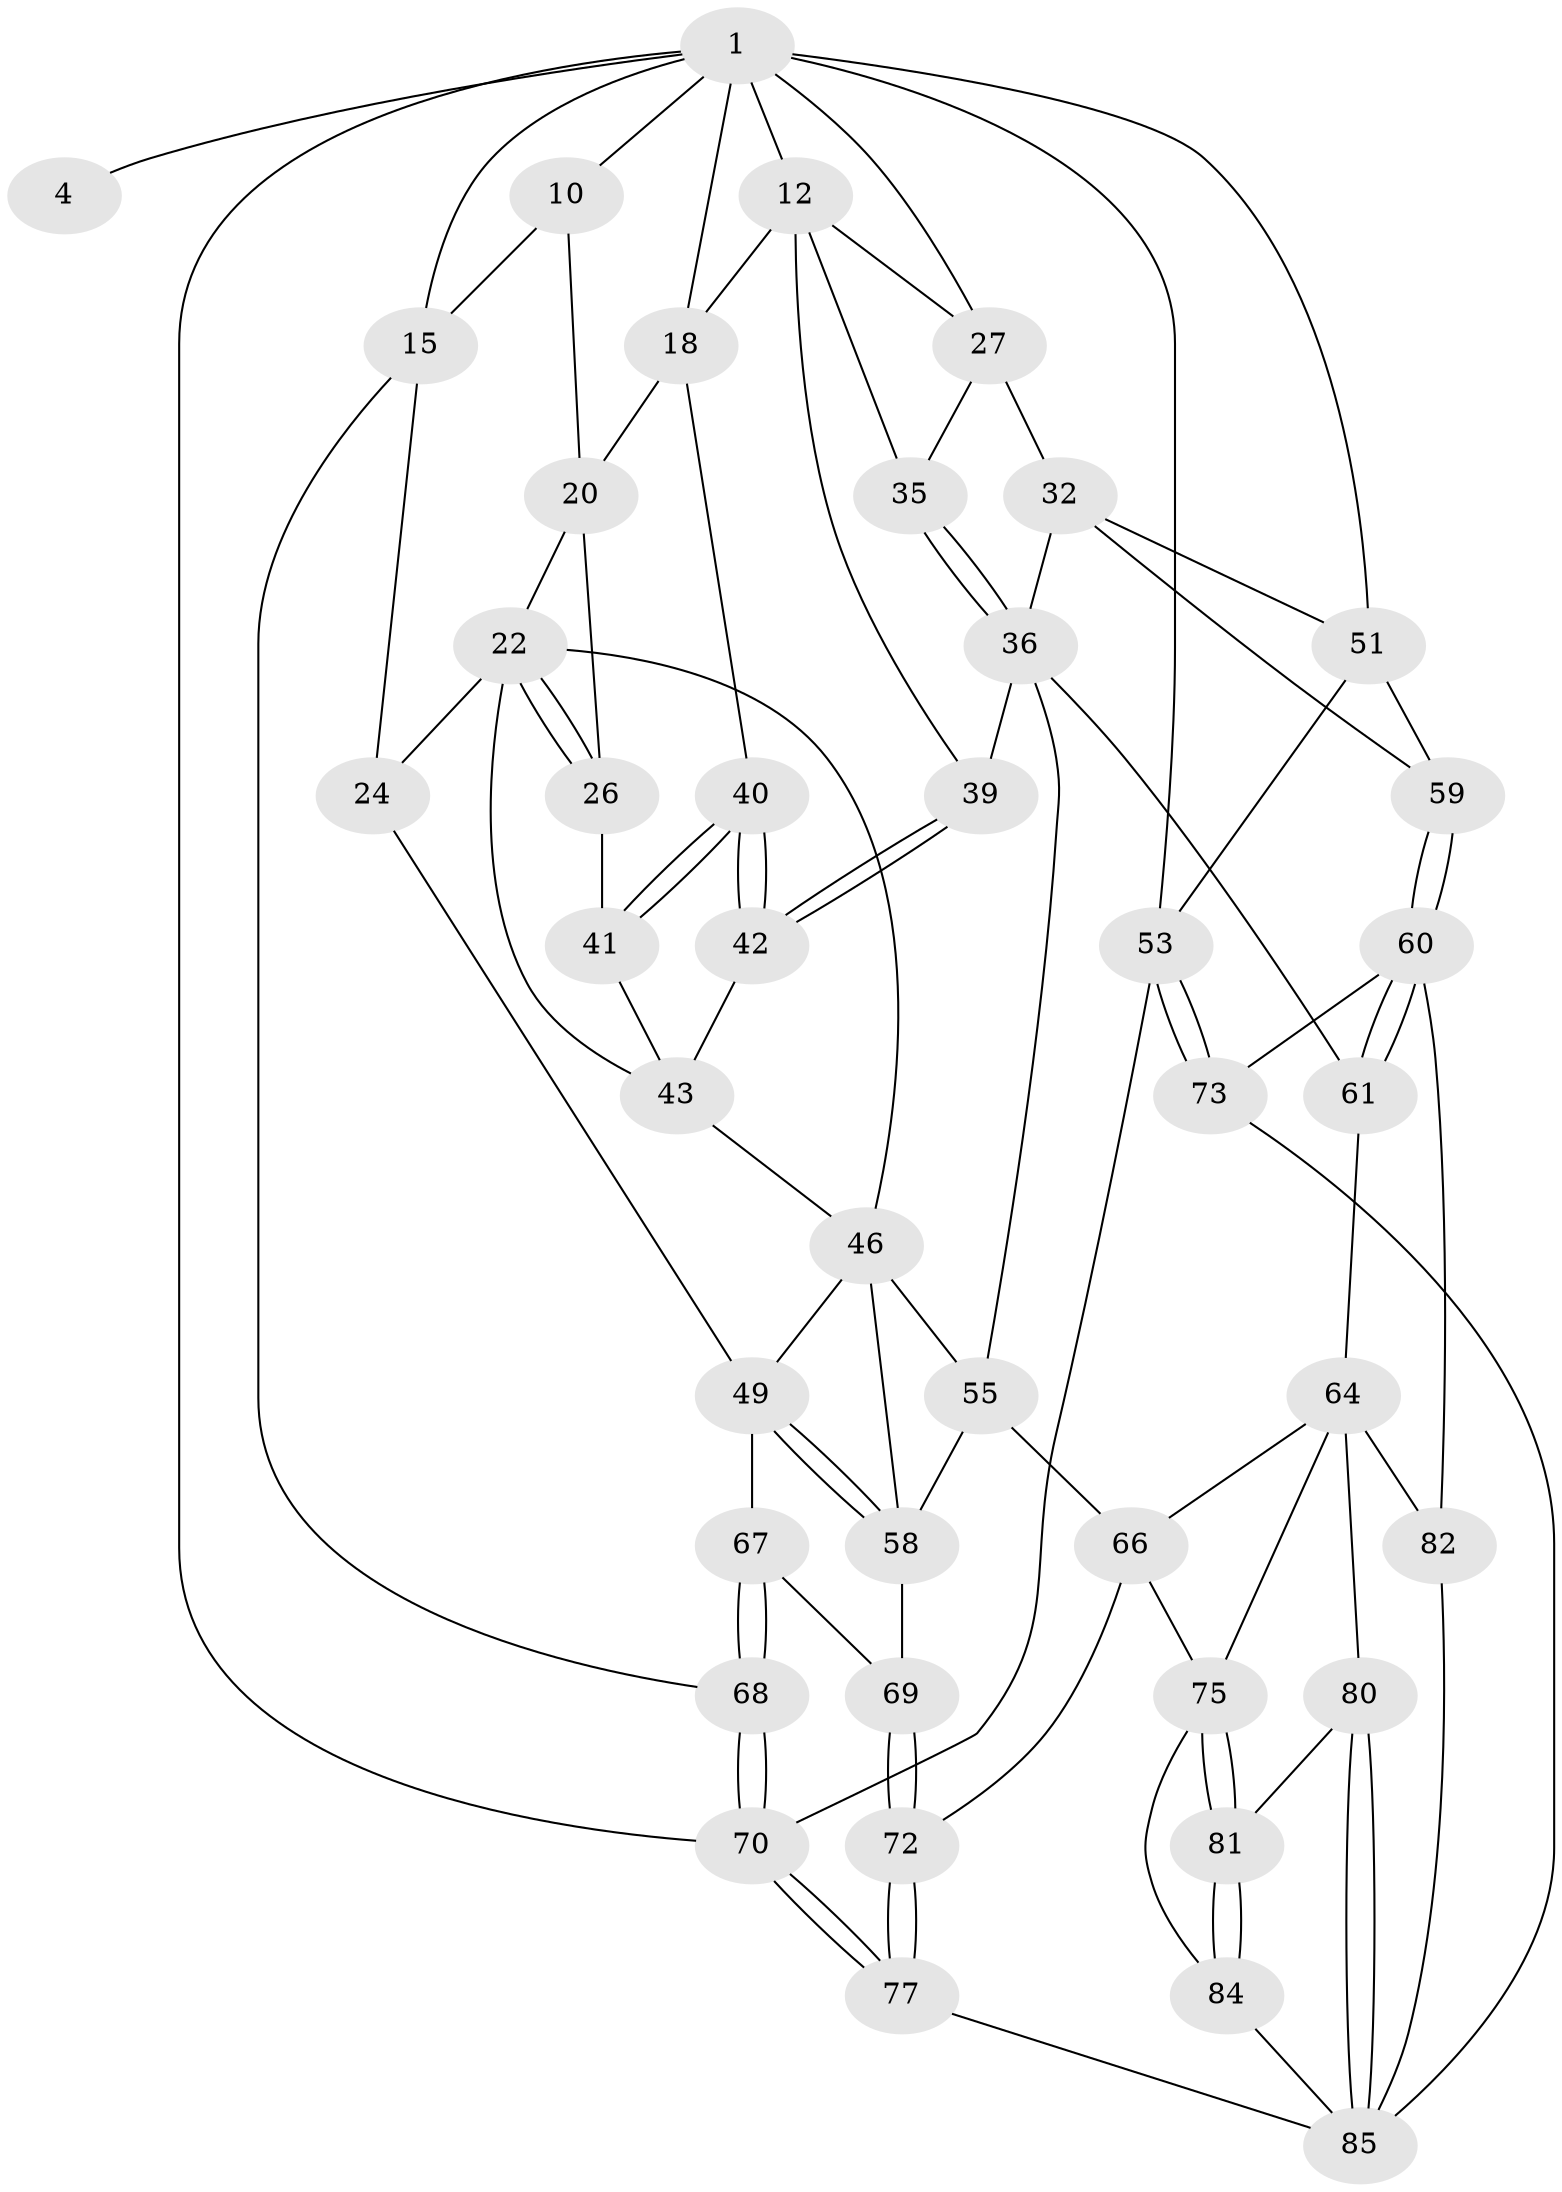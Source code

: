 // original degree distribution, {3: 0.022988505747126436, 5: 0.4827586206896552, 4: 0.26436781609195403, 6: 0.22988505747126436}
// Generated by graph-tools (version 1.1) at 2025/28/03/15/25 16:28:04]
// undirected, 43 vertices, 97 edges
graph export_dot {
graph [start="1"]
  node [color=gray90,style=filled];
  1 [pos="+0.560973067595688+0",super="+31+2+5"];
  4 [pos="+0.22814003872568814+0"];
  10 [pos="+0.1722626334809017+0.2709474801994861",super="+11"];
  12 [pos="+0.30218889380341046+0.32453838679949976",super="+14"];
  15 [pos="+0+0.40384865267682307",super="+25"];
  18 [pos="+0.25995265959030683+0.4302016486178295",super="+19"];
  20 [pos="+0.17545979649136756+0.3480125897421814",super="+21"];
  22 [pos="+0.031730919402106164+0.47466441599992776",super="+23"];
  24 [pos="+0+0.4786268742834555"];
  26 [pos="+0.12899610959158306+0.4575831419787755"];
  27 [pos="+0.6639827448464636+0.23042251293290753",super="+28+30"];
  32 [pos="+0.789467564449922+0.5606265269085751",super="+33+52"];
  35 [pos="+0.46760613813721147+0.4560286364855437"];
  36 [pos="+0.5262619446117036+0.6004721936275229",super="+37"];
  39 [pos="+0.3336181994802055+0.5648614826633662"];
  40 [pos="+0.21154768255798714+0.4774781459578017"];
  41 [pos="+0.17026085164193322+0.4716750710442195"];
  42 [pos="+0.23354000583786205+0.5500249928617266"];
  43 [pos="+0.13924932601427822+0.5164945090822066",super="+45"];
  46 [pos="+0.19474650241401387+0.5870091889973115",super="+47"];
  49 [pos="+0.13098206151128736+0.6491672297017715",super="+50"];
  51 [pos="+1+0.3567879022967826",super="+54"];
  53 [pos="+1+1"];
  55 [pos="+0.3580422797041323+0.6246184296477953",super="+56+62"];
  58 [pos="+0.22881825366363434+0.7198399611176116",super="+63"];
  59 [pos="+0.8231649353372622+0.6582163586117127"];
  60 [pos="+0.6734326106381281+0.8303100784382551",super="+74"];
  61 [pos="+0.5332523152917137+0.7610599328404681"];
  64 [pos="+0.4586048980434537+0.8171570634769243",super="+65+78"];
  66 [pos="+0.34791385949934606+0.8205148460490729",super="+71"];
  67 [pos="+0.02335352282175501+0.7958663995097386"];
  68 [pos="+0+0.8751692458290802"];
  69 [pos="+0.15299350724648098+0.8438993274871944"];
  70 [pos="+0+1"];
  72 [pos="+0.1944449860736971+0.9423553560062135"];
  73 [pos="+0.958348887961876+1"];
  75 [pos="+0.3399607305718894+0.9465224256025693",super="+76"];
  77 [pos="+0.09801269795033361+1"];
  80 [pos="+0.383005594642585+0.9759497799119319"];
  81 [pos="+0.34573410239767977+0.9590280274383362"];
  82 [pos="+0.46230206441249444+0.9702863467414751",super="+83"];
  84 [pos="+0.323872238375698+1"];
  85 [pos="+0.44691549965140037+1",super="+86"];
  1 -- 51;
  1 -- 53;
  1 -- 4 [weight=2];
  1 -- 70;
  1 -- 10 [weight=2];
  1 -- 15;
  1 -- 18;
  1 -- 27 [weight=2];
  1 -- 12 [weight=3];
  10 -- 15;
  10 -- 20;
  12 -- 18;
  12 -- 35;
  12 -- 39;
  12 -- 27;
  15 -- 24;
  15 -- 68;
  18 -- 40;
  18 -- 20;
  20 -- 26;
  20 -- 22;
  22 -- 26;
  22 -- 26;
  22 -- 24;
  22 -- 43;
  22 -- 46;
  24 -- 49;
  26 -- 41;
  27 -- 32 [weight=2];
  27 -- 35;
  32 -- 36;
  32 -- 59;
  32 -- 51;
  35 -- 36;
  35 -- 36;
  36 -- 39;
  36 -- 61;
  36 -- 55;
  39 -- 42;
  39 -- 42;
  40 -- 41;
  40 -- 41;
  40 -- 42;
  40 -- 42;
  41 -- 43;
  42 -- 43;
  43 -- 46;
  46 -- 55 [weight=2];
  46 -- 49;
  46 -- 58;
  49 -- 58;
  49 -- 58;
  49 -- 67;
  51 -- 59;
  51 -- 53;
  53 -- 73;
  53 -- 73;
  53 -- 70;
  55 -- 58;
  55 -- 66;
  58 -- 69;
  59 -- 60;
  59 -- 60;
  60 -- 61;
  60 -- 61;
  60 -- 73;
  60 -- 82;
  61 -- 64;
  64 -- 66;
  64 -- 75;
  64 -- 82 [weight=2];
  64 -- 80;
  66 -- 72;
  66 -- 75;
  67 -- 68;
  67 -- 68;
  67 -- 69;
  68 -- 70;
  68 -- 70;
  69 -- 72;
  69 -- 72;
  70 -- 77;
  70 -- 77;
  72 -- 77;
  72 -- 77;
  73 -- 85;
  75 -- 81;
  75 -- 81;
  75 -- 84;
  77 -- 85;
  80 -- 81;
  80 -- 85;
  80 -- 85;
  81 -- 84;
  81 -- 84;
  82 -- 85;
  84 -- 85;
}

